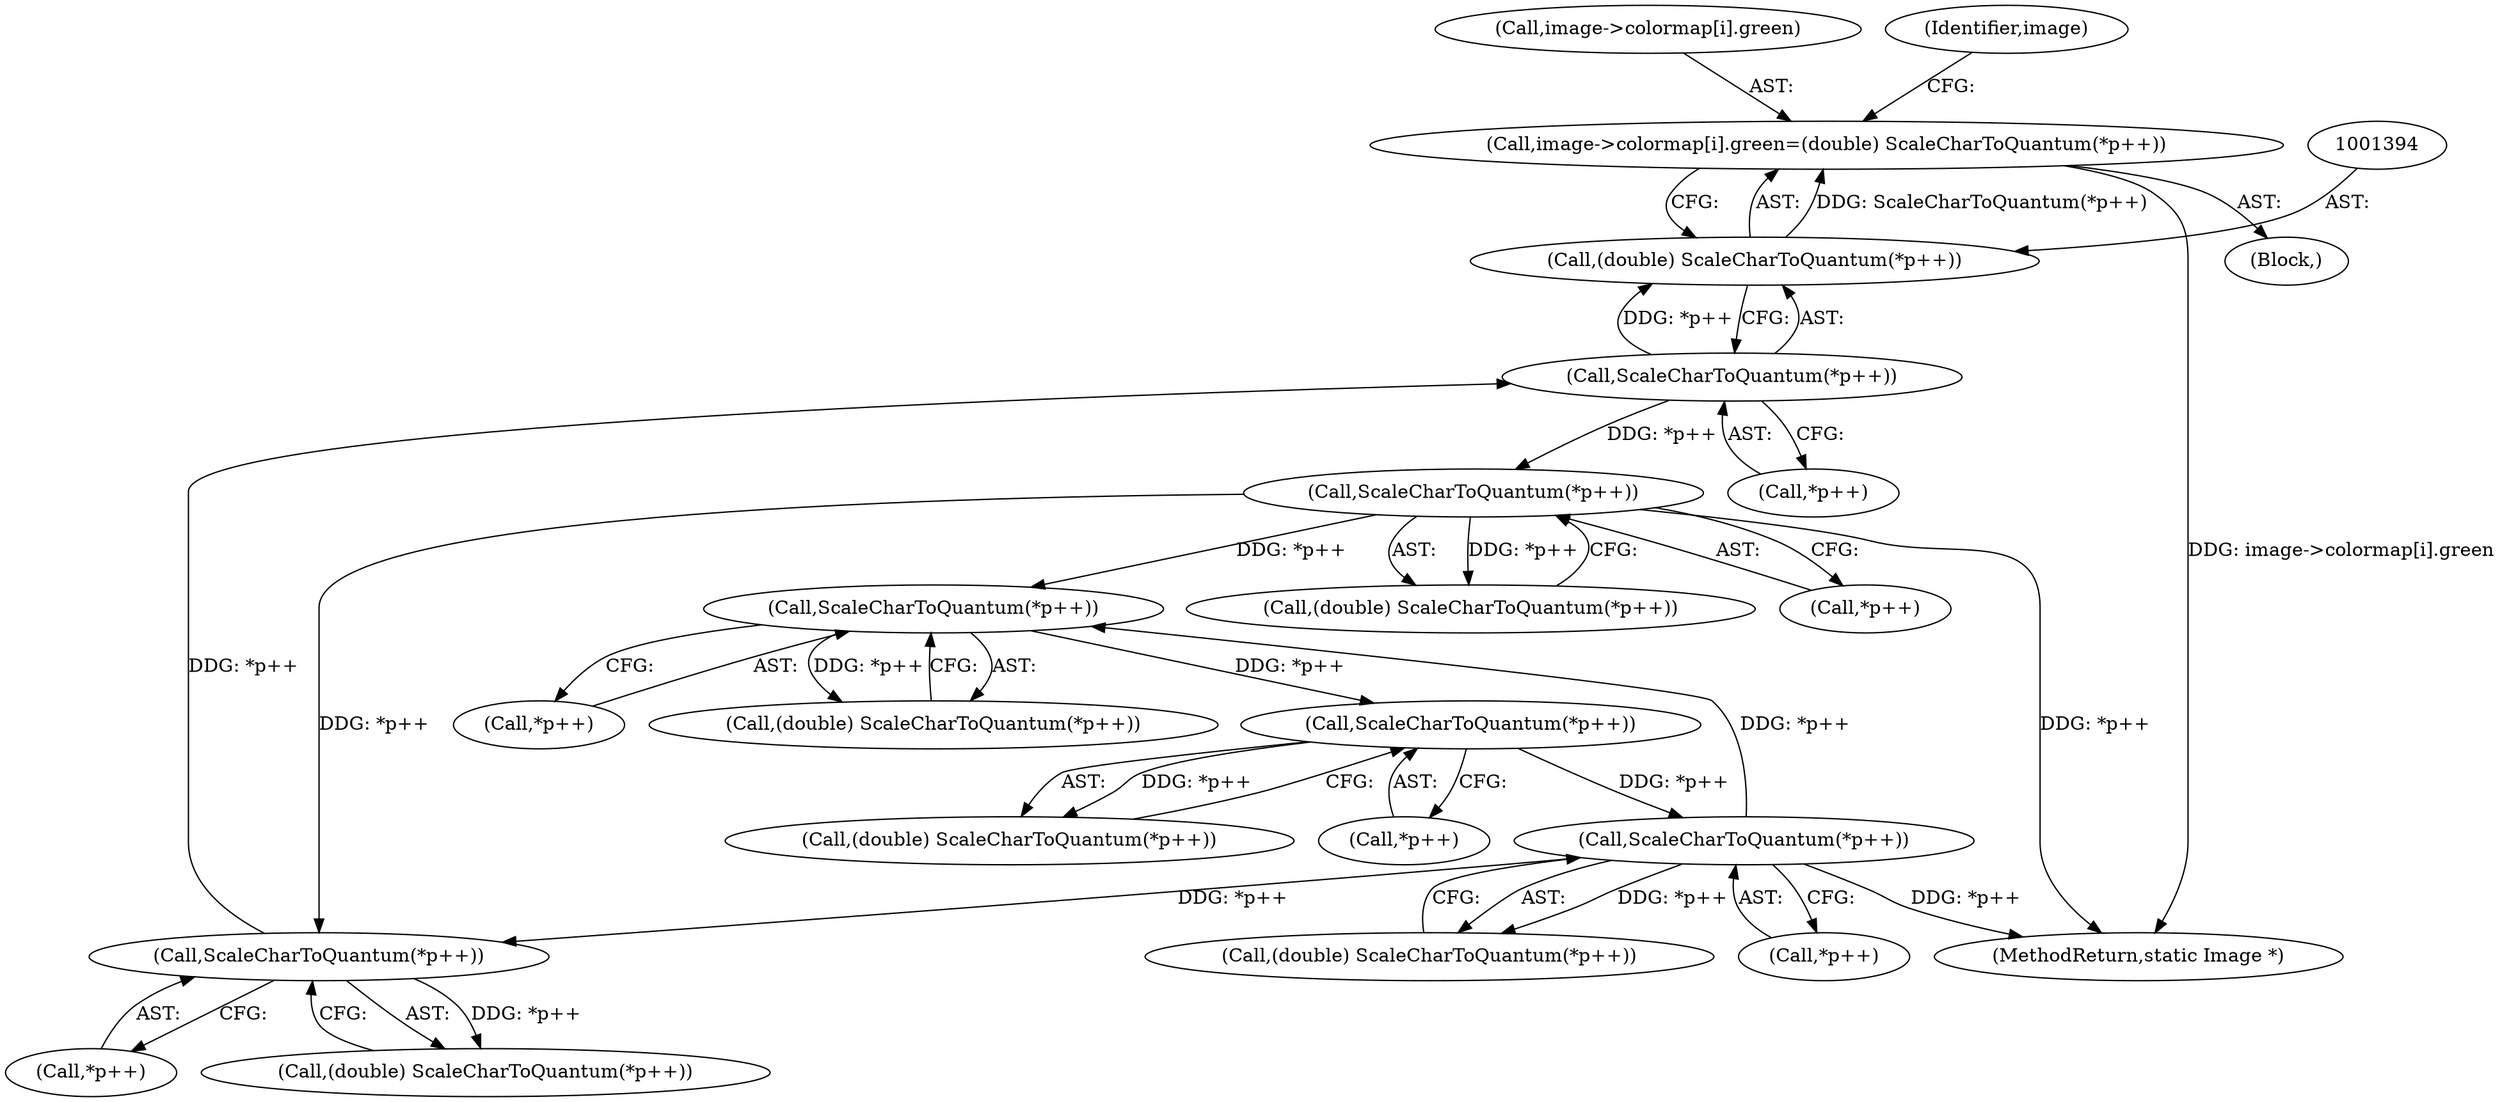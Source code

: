 digraph "0_ImageMagick_9fd10cf630832b36a588c1545d8736539b2f1fb5@array" {
"1001385" [label="(Call,image->colormap[i].green=(double) ScaleCharToQuantum(*p++))"];
"1001393" [label="(Call,(double) ScaleCharToQuantum(*p++))"];
"1001395" [label="(Call,ScaleCharToQuantum(*p++))"];
"1001381" [label="(Call,ScaleCharToQuantum(*p++))"];
"1001409" [label="(Call,ScaleCharToQuantum(*p++))"];
"1001226" [label="(Call,ScaleCharToQuantum(*p++))"];
"1001212" [label="(Call,ScaleCharToQuantum(*p++))"];
"1001198" [label="(Call,ScaleCharToQuantum(*p++))"];
"1001198" [label="(Call,ScaleCharToQuantum(*p++))"];
"1001385" [label="(Call,image->colormap[i].green=(double) ScaleCharToQuantum(*p++))"];
"1001199" [label="(Call,*p++)"];
"1001370" [label="(Block,)"];
"1001386" [label="(Call,image->colormap[i].green)"];
"1001407" [label="(Call,(double) ScaleCharToQuantum(*p++))"];
"1001395" [label="(Call,ScaleCharToQuantum(*p++))"];
"1001410" [label="(Call,*p++)"];
"1001226" [label="(Call,ScaleCharToQuantum(*p++))"];
"1001382" [label="(Call,*p++)"];
"1001227" [label="(Call,*p++)"];
"1001409" [label="(Call,ScaleCharToQuantum(*p++))"];
"1001213" [label="(Call,*p++)"];
"1001381" [label="(Call,ScaleCharToQuantum(*p++))"];
"1001657" [label="(MethodReturn,static Image *)"];
"1001196" [label="(Call,(double) ScaleCharToQuantum(*p++))"];
"1001403" [label="(Identifier,image)"];
"1001396" [label="(Call,*p++)"];
"1001393" [label="(Call,(double) ScaleCharToQuantum(*p++))"];
"1001212" [label="(Call,ScaleCharToQuantum(*p++))"];
"1001379" [label="(Call,(double) ScaleCharToQuantum(*p++))"];
"1001210" [label="(Call,(double) ScaleCharToQuantum(*p++))"];
"1001224" [label="(Call,(double) ScaleCharToQuantum(*p++))"];
"1001385" -> "1001370"  [label="AST: "];
"1001385" -> "1001393"  [label="CFG: "];
"1001386" -> "1001385"  [label="AST: "];
"1001393" -> "1001385"  [label="AST: "];
"1001403" -> "1001385"  [label="CFG: "];
"1001385" -> "1001657"  [label="DDG: image->colormap[i].green"];
"1001393" -> "1001385"  [label="DDG: ScaleCharToQuantum(*p++)"];
"1001393" -> "1001395"  [label="CFG: "];
"1001394" -> "1001393"  [label="AST: "];
"1001395" -> "1001393"  [label="AST: "];
"1001395" -> "1001393"  [label="DDG: *p++"];
"1001395" -> "1001396"  [label="CFG: "];
"1001396" -> "1001395"  [label="AST: "];
"1001381" -> "1001395"  [label="DDG: *p++"];
"1001395" -> "1001409"  [label="DDG: *p++"];
"1001381" -> "1001379"  [label="AST: "];
"1001381" -> "1001382"  [label="CFG: "];
"1001382" -> "1001381"  [label="AST: "];
"1001379" -> "1001381"  [label="CFG: "];
"1001381" -> "1001379"  [label="DDG: *p++"];
"1001409" -> "1001381"  [label="DDG: *p++"];
"1001226" -> "1001381"  [label="DDG: *p++"];
"1001409" -> "1001407"  [label="AST: "];
"1001409" -> "1001410"  [label="CFG: "];
"1001410" -> "1001409"  [label="AST: "];
"1001407" -> "1001409"  [label="CFG: "];
"1001409" -> "1001657"  [label="DDG: *p++"];
"1001409" -> "1001198"  [label="DDG: *p++"];
"1001409" -> "1001407"  [label="DDG: *p++"];
"1001226" -> "1001224"  [label="AST: "];
"1001226" -> "1001227"  [label="CFG: "];
"1001227" -> "1001226"  [label="AST: "];
"1001224" -> "1001226"  [label="CFG: "];
"1001226" -> "1001657"  [label="DDG: *p++"];
"1001226" -> "1001198"  [label="DDG: *p++"];
"1001226" -> "1001224"  [label="DDG: *p++"];
"1001212" -> "1001226"  [label="DDG: *p++"];
"1001212" -> "1001210"  [label="AST: "];
"1001212" -> "1001213"  [label="CFG: "];
"1001213" -> "1001212"  [label="AST: "];
"1001210" -> "1001212"  [label="CFG: "];
"1001212" -> "1001210"  [label="DDG: *p++"];
"1001198" -> "1001212"  [label="DDG: *p++"];
"1001198" -> "1001196"  [label="AST: "];
"1001198" -> "1001199"  [label="CFG: "];
"1001199" -> "1001198"  [label="AST: "];
"1001196" -> "1001198"  [label="CFG: "];
"1001198" -> "1001196"  [label="DDG: *p++"];
}
